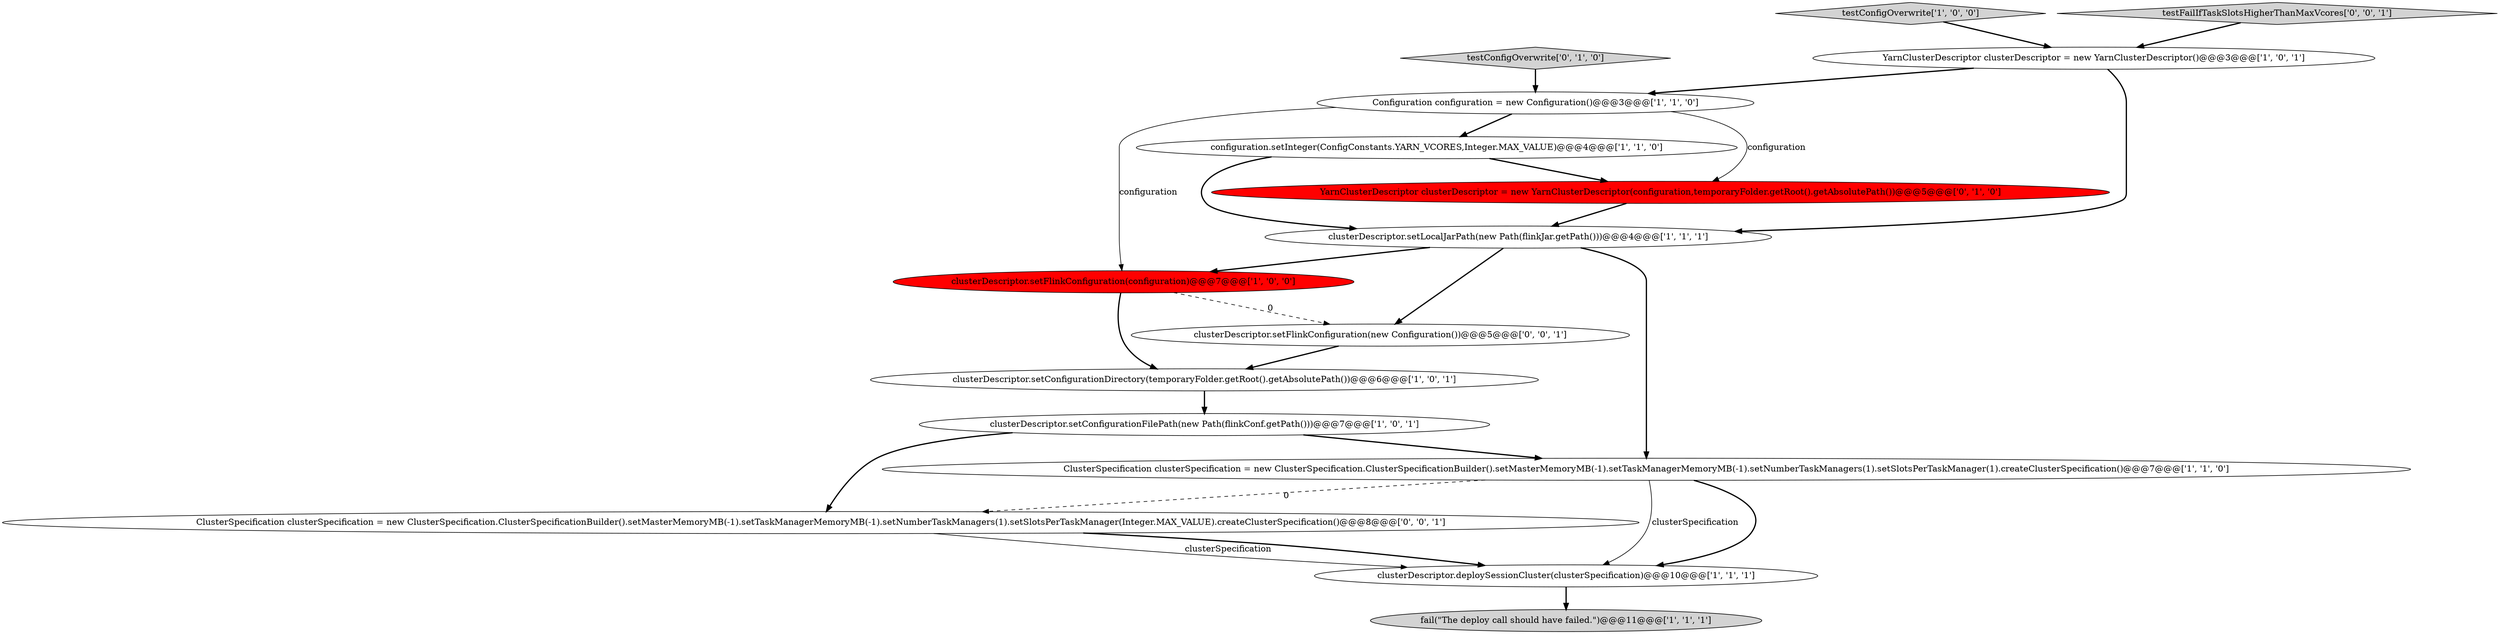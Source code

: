 digraph {
2 [style = filled, label = "clusterDescriptor.deploySessionCluster(clusterSpecification)@@@10@@@['1', '1', '1']", fillcolor = white, shape = ellipse image = "AAA0AAABBB1BBB"];
7 [style = filled, label = "clusterDescriptor.setConfigurationDirectory(temporaryFolder.getRoot().getAbsolutePath())@@@6@@@['1', '0', '1']", fillcolor = white, shape = ellipse image = "AAA0AAABBB1BBB"];
13 [style = filled, label = "clusterDescriptor.setFlinkConfiguration(new Configuration())@@@5@@@['0', '0', '1']", fillcolor = white, shape = ellipse image = "AAA0AAABBB3BBB"];
9 [style = filled, label = "testConfigOverwrite['1', '0', '0']", fillcolor = lightgray, shape = diamond image = "AAA0AAABBB1BBB"];
15 [style = filled, label = "ClusterSpecification clusterSpecification = new ClusterSpecification.ClusterSpecificationBuilder().setMasterMemoryMB(-1).setTaskManagerMemoryMB(-1).setNumberTaskManagers(1).setSlotsPerTaskManager(Integer.MAX_VALUE).createClusterSpecification()@@@8@@@['0', '0', '1']", fillcolor = white, shape = ellipse image = "AAA0AAABBB3BBB"];
10 [style = filled, label = "clusterDescriptor.setLocalJarPath(new Path(flinkJar.getPath()))@@@4@@@['1', '1', '1']", fillcolor = white, shape = ellipse image = "AAA0AAABBB1BBB"];
8 [style = filled, label = "ClusterSpecification clusterSpecification = new ClusterSpecification.ClusterSpecificationBuilder().setMasterMemoryMB(-1).setTaskManagerMemoryMB(-1).setNumberTaskManagers(1).setSlotsPerTaskManager(1).createClusterSpecification()@@@7@@@['1', '1', '0']", fillcolor = white, shape = ellipse image = "AAA0AAABBB1BBB"];
11 [style = filled, label = "YarnClusterDescriptor clusterDescriptor = new YarnClusterDescriptor(configuration,temporaryFolder.getRoot().getAbsolutePath())@@@5@@@['0', '1', '0']", fillcolor = red, shape = ellipse image = "AAA1AAABBB2BBB"];
4 [style = filled, label = "clusterDescriptor.setConfigurationFilePath(new Path(flinkConf.getPath()))@@@7@@@['1', '0', '1']", fillcolor = white, shape = ellipse image = "AAA0AAABBB1BBB"];
1 [style = filled, label = "fail(\"The deploy call should have failed.\")@@@11@@@['1', '1', '1']", fillcolor = lightgray, shape = ellipse image = "AAA0AAABBB1BBB"];
12 [style = filled, label = "testConfigOverwrite['0', '1', '0']", fillcolor = lightgray, shape = diamond image = "AAA0AAABBB2BBB"];
5 [style = filled, label = "Configuration configuration = new Configuration()@@@3@@@['1', '1', '0']", fillcolor = white, shape = ellipse image = "AAA0AAABBB1BBB"];
14 [style = filled, label = "testFailIfTaskSlotsHigherThanMaxVcores['0', '0', '1']", fillcolor = lightgray, shape = diamond image = "AAA0AAABBB3BBB"];
6 [style = filled, label = "clusterDescriptor.setFlinkConfiguration(configuration)@@@7@@@['1', '0', '0']", fillcolor = red, shape = ellipse image = "AAA1AAABBB1BBB"];
0 [style = filled, label = "configuration.setInteger(ConfigConstants.YARN_VCORES,Integer.MAX_VALUE)@@@4@@@['1', '1', '0']", fillcolor = white, shape = ellipse image = "AAA0AAABBB1BBB"];
3 [style = filled, label = "YarnClusterDescriptor clusterDescriptor = new YarnClusterDescriptor()@@@3@@@['1', '0', '1']", fillcolor = white, shape = ellipse image = "AAA0AAABBB1BBB"];
14->3 [style = bold, label=""];
15->2 [style = bold, label=""];
12->5 [style = bold, label=""];
2->1 [style = bold, label=""];
15->2 [style = solid, label="clusterSpecification"];
8->15 [style = dashed, label="0"];
4->15 [style = bold, label=""];
5->6 [style = solid, label="configuration"];
0->11 [style = bold, label=""];
5->11 [style = solid, label="configuration"];
7->4 [style = bold, label=""];
10->6 [style = bold, label=""];
3->10 [style = bold, label=""];
0->10 [style = bold, label=""];
3->5 [style = bold, label=""];
6->13 [style = dashed, label="0"];
10->8 [style = bold, label=""];
5->0 [style = bold, label=""];
8->2 [style = bold, label=""];
10->13 [style = bold, label=""];
11->10 [style = bold, label=""];
13->7 [style = bold, label=""];
9->3 [style = bold, label=""];
4->8 [style = bold, label=""];
6->7 [style = bold, label=""];
8->2 [style = solid, label="clusterSpecification"];
}
